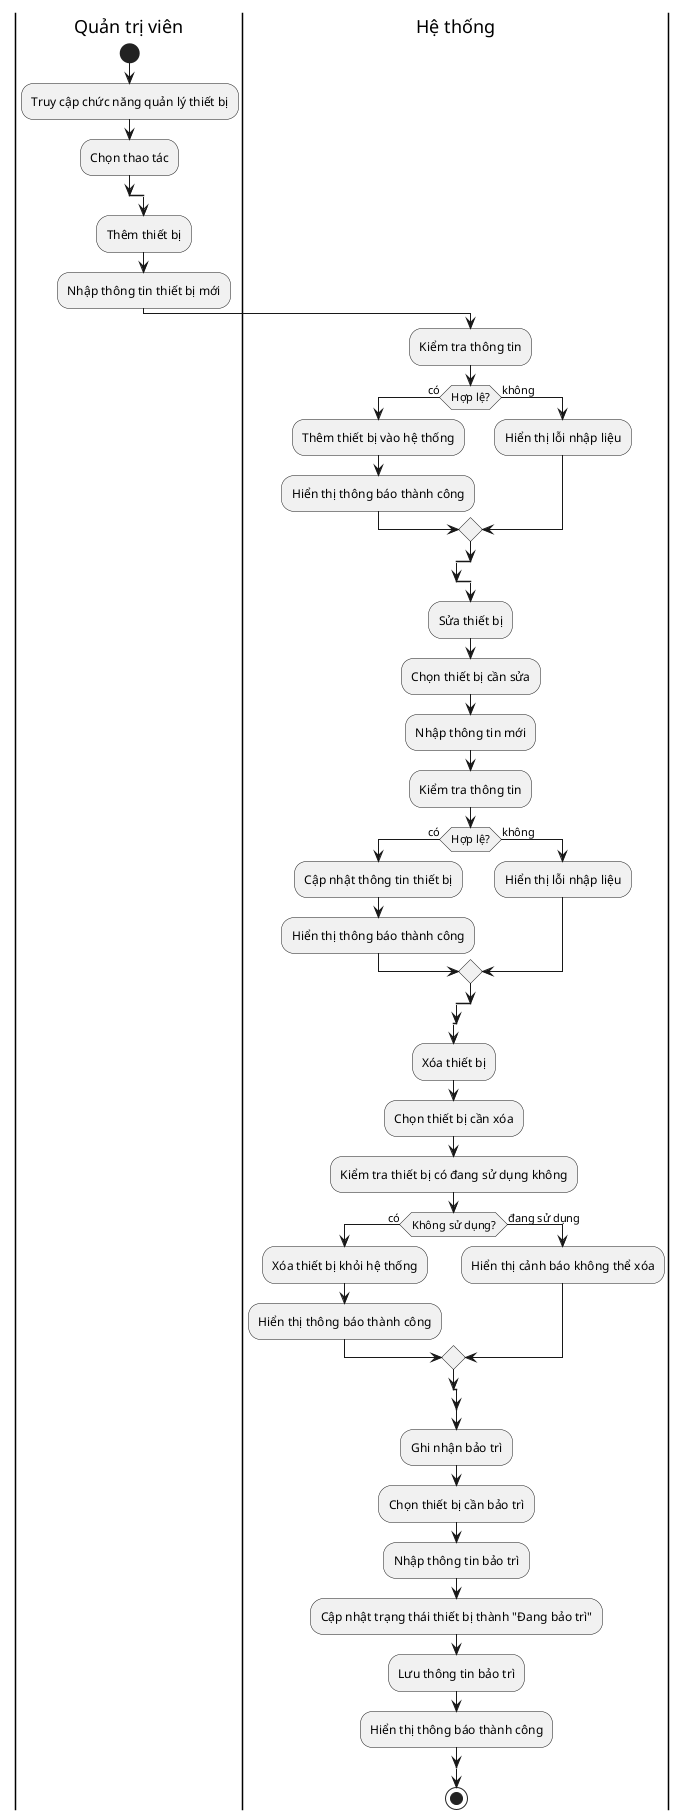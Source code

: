@startuml
|Quản trị viên|
start
:Truy cập chức năng quản lý thiết bị;
:Chọn thao tác;

split
  :Thêm thiết bị;
  :Nhập thông tin thiết bị mới;
  |Hệ thống|
  :Kiểm tra thông tin;
  if (Hợp lệ?) then (có)
    :Thêm thiết bị vào hệ thống;
    :Hiển thị thông báo thành công;
  else (không)
    :Hiển thị lỗi nhập liệu;
  endif
endsplit

split
  :Sửa thiết bị;
  :Chọn thiết bị cần sửa;
  :Nhập thông tin mới;
  |Hệ thống|
  :Kiểm tra thông tin;
  if (Hợp lệ?) then (có)
    :Cập nhật thông tin thiết bị;
    :Hiển thị thông báo thành công;
  else (không)
    :Hiển thị lỗi nhập liệu;
  endif
endsplit

split
  :Xóa thiết bị;
  :Chọn thiết bị cần xóa;
  |Hệ thống|
  :Kiểm tra thiết bị có đang sử dụng không;
  if (Không sử dụng?) then (có)
    :Xóa thiết bị khỏi hệ thống;
    :Hiển thị thông báo thành công;
  else (đang sử dụng)
    :Hiển thị cảnh báo không thể xóa;
  endif
endsplit

split
  :Ghi nhận bảo trì;
  :Chọn thiết bị cần bảo trì;
  :Nhập thông tin bảo trì;
  |Hệ thống|
  :Cập nhật trạng thái thiết bị thành "Đang bảo trì";
  :Lưu thông tin bảo trì;
  :Hiển thị thông báo thành công;
endsplit

stop
@enduml